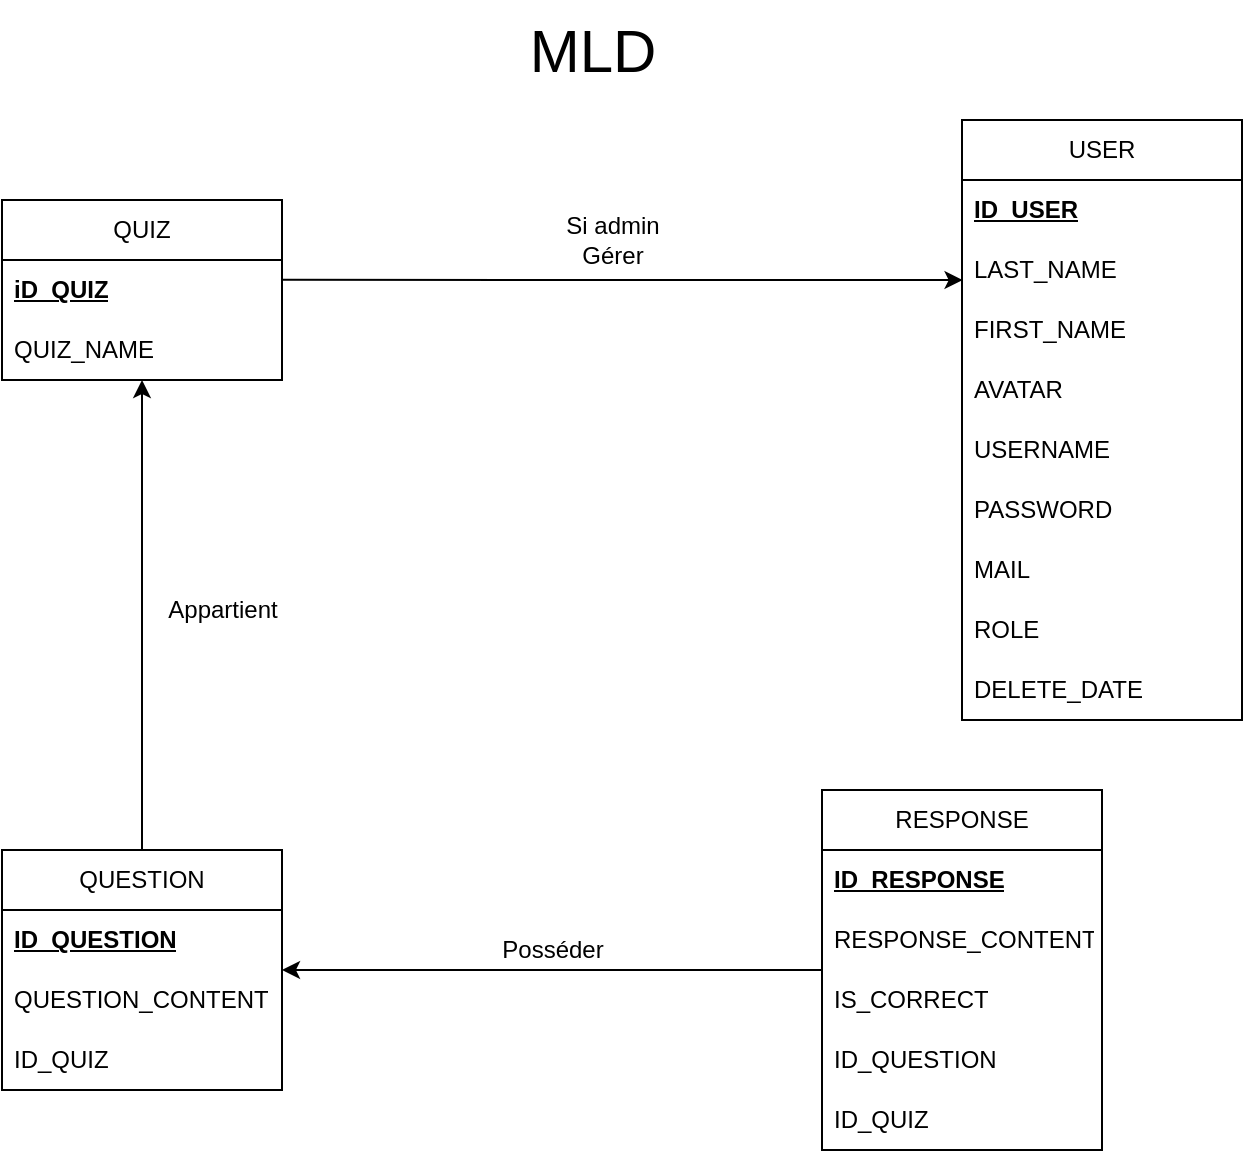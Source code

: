 <mxfile version="24.4.0" type="device">
  <diagram name="Page-1" id="rkB2G6YscwgoW37aMbXX">
    <mxGraphModel dx="1793" dy="991" grid="1" gridSize="10" guides="1" tooltips="1" connect="1" arrows="1" fold="1" page="1" pageScale="1" pageWidth="827" pageHeight="1169" math="0" shadow="0">
      <root>
        <mxCell id="0" />
        <mxCell id="1" parent="0" />
        <mxCell id="CYXNQUvCmf1nrYTXYdrS-1" value="USER" style="swimlane;fontStyle=0;childLayout=stackLayout;horizontal=1;startSize=30;horizontalStack=0;resizeParent=1;resizeParentMax=0;resizeLast=0;collapsible=1;marginBottom=0;whiteSpace=wrap;html=1;" vertex="1" parent="1">
          <mxGeometry x="540" y="120" width="140" height="300" as="geometry" />
        </mxCell>
        <mxCell id="CYXNQUvCmf1nrYTXYdrS-2" value="&lt;b&gt;&lt;u&gt;ID_USER&lt;/u&gt;&lt;/b&gt;" style="text;strokeColor=none;fillColor=none;align=left;verticalAlign=middle;spacingLeft=4;spacingRight=4;overflow=hidden;points=[[0,0.5],[1,0.5]];portConstraint=eastwest;rotatable=0;whiteSpace=wrap;html=1;" vertex="1" parent="CYXNQUvCmf1nrYTXYdrS-1">
          <mxGeometry y="30" width="140" height="30" as="geometry" />
        </mxCell>
        <mxCell id="CYXNQUvCmf1nrYTXYdrS-3" value="LAST_NAME" style="text;strokeColor=none;fillColor=none;align=left;verticalAlign=middle;spacingLeft=4;spacingRight=4;overflow=hidden;points=[[0,0.5],[1,0.5]];portConstraint=eastwest;rotatable=0;whiteSpace=wrap;html=1;" vertex="1" parent="CYXNQUvCmf1nrYTXYdrS-1">
          <mxGeometry y="60" width="140" height="30" as="geometry" />
        </mxCell>
        <mxCell id="CYXNQUvCmf1nrYTXYdrS-4" value="FIRST_NAME" style="text;strokeColor=none;fillColor=none;align=left;verticalAlign=middle;spacingLeft=4;spacingRight=4;overflow=hidden;points=[[0,0.5],[1,0.5]];portConstraint=eastwest;rotatable=0;whiteSpace=wrap;html=1;" vertex="1" parent="CYXNQUvCmf1nrYTXYdrS-1">
          <mxGeometry y="90" width="140" height="30" as="geometry" />
        </mxCell>
        <mxCell id="CYXNQUvCmf1nrYTXYdrS-5" value="AVATAR" style="text;strokeColor=none;fillColor=none;align=left;verticalAlign=middle;spacingLeft=4;spacingRight=4;overflow=hidden;points=[[0,0.5],[1,0.5]];portConstraint=eastwest;rotatable=0;whiteSpace=wrap;html=1;" vertex="1" parent="CYXNQUvCmf1nrYTXYdrS-1">
          <mxGeometry y="120" width="140" height="30" as="geometry" />
        </mxCell>
        <mxCell id="CYXNQUvCmf1nrYTXYdrS-6" value="USERNAME" style="text;strokeColor=none;fillColor=none;align=left;verticalAlign=middle;spacingLeft=4;spacingRight=4;overflow=hidden;points=[[0,0.5],[1,0.5]];portConstraint=eastwest;rotatable=0;whiteSpace=wrap;html=1;" vertex="1" parent="CYXNQUvCmf1nrYTXYdrS-1">
          <mxGeometry y="150" width="140" height="30" as="geometry" />
        </mxCell>
        <mxCell id="CYXNQUvCmf1nrYTXYdrS-7" value="PASSWORD" style="text;strokeColor=none;fillColor=none;align=left;verticalAlign=middle;spacingLeft=4;spacingRight=4;overflow=hidden;points=[[0,0.5],[1,0.5]];portConstraint=eastwest;rotatable=0;whiteSpace=wrap;html=1;" vertex="1" parent="CYXNQUvCmf1nrYTXYdrS-1">
          <mxGeometry y="180" width="140" height="30" as="geometry" />
        </mxCell>
        <mxCell id="CYXNQUvCmf1nrYTXYdrS-8" value="MAIL" style="text;strokeColor=none;fillColor=none;align=left;verticalAlign=middle;spacingLeft=4;spacingRight=4;overflow=hidden;points=[[0,0.5],[1,0.5]];portConstraint=eastwest;rotatable=0;whiteSpace=wrap;html=1;" vertex="1" parent="CYXNQUvCmf1nrYTXYdrS-1">
          <mxGeometry y="210" width="140" height="30" as="geometry" />
        </mxCell>
        <mxCell id="CYXNQUvCmf1nrYTXYdrS-9" value="ROLE" style="text;strokeColor=none;fillColor=none;align=left;verticalAlign=middle;spacingLeft=4;spacingRight=4;overflow=hidden;points=[[0,0.5],[1,0.5]];portConstraint=eastwest;rotatable=0;whiteSpace=wrap;html=1;" vertex="1" parent="CYXNQUvCmf1nrYTXYdrS-1">
          <mxGeometry y="240" width="140" height="30" as="geometry" />
        </mxCell>
        <mxCell id="CYXNQUvCmf1nrYTXYdrS-10" value="DELETE_DATE" style="text;strokeColor=none;fillColor=none;align=left;verticalAlign=middle;spacingLeft=4;spacingRight=4;overflow=hidden;points=[[0,0.5],[1,0.5]];portConstraint=eastwest;rotatable=0;whiteSpace=wrap;html=1;" vertex="1" parent="CYXNQUvCmf1nrYTXYdrS-1">
          <mxGeometry y="270" width="140" height="30" as="geometry" />
        </mxCell>
        <mxCell id="CYXNQUvCmf1nrYTXYdrS-11" value="QUIZ" style="swimlane;fontStyle=0;childLayout=stackLayout;horizontal=1;startSize=30;horizontalStack=0;resizeParent=1;resizeParentMax=0;resizeLast=0;collapsible=1;marginBottom=0;whiteSpace=wrap;html=1;" vertex="1" parent="1">
          <mxGeometry x="60" y="160" width="140" height="90" as="geometry" />
        </mxCell>
        <mxCell id="CYXNQUvCmf1nrYTXYdrS-12" value="&lt;b&gt;&lt;u&gt;iD_QUIZ&lt;/u&gt;&lt;/b&gt;" style="text;strokeColor=none;fillColor=none;align=left;verticalAlign=middle;spacingLeft=4;spacingRight=4;overflow=hidden;points=[[0,0.5],[1,0.5]];portConstraint=eastwest;rotatable=0;whiteSpace=wrap;html=1;" vertex="1" parent="CYXNQUvCmf1nrYTXYdrS-11">
          <mxGeometry y="30" width="140" height="30" as="geometry" />
        </mxCell>
        <mxCell id="CYXNQUvCmf1nrYTXYdrS-13" value="QUIZ_NAME" style="text;strokeColor=none;fillColor=none;align=left;verticalAlign=middle;spacingLeft=4;spacingRight=4;overflow=hidden;points=[[0,0.5],[1,0.5]];portConstraint=eastwest;rotatable=0;whiteSpace=wrap;html=1;" vertex="1" parent="CYXNQUvCmf1nrYTXYdrS-11">
          <mxGeometry y="60" width="140" height="30" as="geometry" />
        </mxCell>
        <mxCell id="CYXNQUvCmf1nrYTXYdrS-14" value="QUESTION" style="swimlane;fontStyle=0;childLayout=stackLayout;horizontal=1;startSize=30;horizontalStack=0;resizeParent=1;resizeParentMax=0;resizeLast=0;collapsible=1;marginBottom=0;whiteSpace=wrap;html=1;" vertex="1" parent="1">
          <mxGeometry x="60" y="485" width="140" height="120" as="geometry" />
        </mxCell>
        <mxCell id="CYXNQUvCmf1nrYTXYdrS-15" value="&lt;b&gt;&lt;u&gt;ID_QUESTION&lt;/u&gt;&lt;/b&gt;" style="text;strokeColor=none;fillColor=none;align=left;verticalAlign=middle;spacingLeft=4;spacingRight=4;overflow=hidden;points=[[0,0.5],[1,0.5]];portConstraint=eastwest;rotatable=0;whiteSpace=wrap;html=1;" vertex="1" parent="CYXNQUvCmf1nrYTXYdrS-14">
          <mxGeometry y="30" width="140" height="30" as="geometry" />
        </mxCell>
        <mxCell id="CYXNQUvCmf1nrYTXYdrS-16" value="QUESTION_CONTENT" style="text;strokeColor=none;fillColor=none;align=left;verticalAlign=middle;spacingLeft=4;spacingRight=4;overflow=hidden;points=[[0,0.5],[1,0.5]];portConstraint=eastwest;rotatable=0;whiteSpace=wrap;html=1;" vertex="1" parent="CYXNQUvCmf1nrYTXYdrS-14">
          <mxGeometry y="60" width="140" height="30" as="geometry" />
        </mxCell>
        <mxCell id="CYXNQUvCmf1nrYTXYdrS-44" value="ID_QUIZ" style="text;strokeColor=none;fillColor=none;align=left;verticalAlign=middle;spacingLeft=4;spacingRight=4;overflow=hidden;points=[[0,0.5],[1,0.5]];portConstraint=eastwest;rotatable=0;whiteSpace=wrap;html=1;" vertex="1" parent="CYXNQUvCmf1nrYTXYdrS-14">
          <mxGeometry y="90" width="140" height="30" as="geometry" />
        </mxCell>
        <mxCell id="CYXNQUvCmf1nrYTXYdrS-22" value="&lt;font style=&quot;font-size: 30px;&quot;&gt;MLD&lt;/font&gt;" style="text;html=1;align=center;verticalAlign=middle;resizable=0;points=[];autosize=1;strokeColor=none;fillColor=none;" vertex="1" parent="1">
          <mxGeometry x="310" y="60" width="90" height="50" as="geometry" />
        </mxCell>
        <mxCell id="CYXNQUvCmf1nrYTXYdrS-24" value="RESPONSE" style="swimlane;fontStyle=0;childLayout=stackLayout;horizontal=1;startSize=30;horizontalStack=0;resizeParent=1;resizeParentMax=0;resizeLast=0;collapsible=1;marginBottom=0;whiteSpace=wrap;html=1;" vertex="1" parent="1">
          <mxGeometry x="470" y="455" width="140" height="180" as="geometry" />
        </mxCell>
        <mxCell id="CYXNQUvCmf1nrYTXYdrS-25" value="&lt;b&gt;&lt;u&gt;ID_RESPONSE&lt;/u&gt;&lt;/b&gt;" style="text;strokeColor=none;fillColor=none;align=left;verticalAlign=middle;spacingLeft=4;spacingRight=4;overflow=hidden;points=[[0,0.5],[1,0.5]];portConstraint=eastwest;rotatable=0;whiteSpace=wrap;html=1;" vertex="1" parent="CYXNQUvCmf1nrYTXYdrS-24">
          <mxGeometry y="30" width="140" height="30" as="geometry" />
        </mxCell>
        <mxCell id="CYXNQUvCmf1nrYTXYdrS-26" value="RESPONSE_CONTENT" style="text;strokeColor=none;fillColor=none;align=left;verticalAlign=middle;spacingLeft=4;spacingRight=4;overflow=hidden;points=[[0,0.5],[1,0.5]];portConstraint=eastwest;rotatable=0;whiteSpace=wrap;html=1;" vertex="1" parent="CYXNQUvCmf1nrYTXYdrS-24">
          <mxGeometry y="60" width="140" height="30" as="geometry" />
        </mxCell>
        <mxCell id="CYXNQUvCmf1nrYTXYdrS-27" value="IS_CORRECT" style="text;strokeColor=none;fillColor=none;align=left;verticalAlign=middle;spacingLeft=4;spacingRight=4;overflow=hidden;points=[[0,0.5],[1,0.5]];portConstraint=eastwest;rotatable=0;whiteSpace=wrap;html=1;" vertex="1" parent="CYXNQUvCmf1nrYTXYdrS-24">
          <mxGeometry y="90" width="140" height="30" as="geometry" />
        </mxCell>
        <mxCell id="CYXNQUvCmf1nrYTXYdrS-40" value="ID_QUESTION" style="text;strokeColor=none;fillColor=none;align=left;verticalAlign=middle;spacingLeft=4;spacingRight=4;overflow=hidden;points=[[0,0.5],[1,0.5]];portConstraint=eastwest;rotatable=0;whiteSpace=wrap;html=1;" vertex="1" parent="CYXNQUvCmf1nrYTXYdrS-24">
          <mxGeometry y="120" width="140" height="30" as="geometry" />
        </mxCell>
        <mxCell id="CYXNQUvCmf1nrYTXYdrS-41" value="ID_QUIZ" style="text;strokeColor=none;fillColor=none;align=left;verticalAlign=middle;spacingLeft=4;spacingRight=4;overflow=hidden;points=[[0,0.5],[1,0.5]];portConstraint=eastwest;rotatable=0;whiteSpace=wrap;html=1;" vertex="1" parent="CYXNQUvCmf1nrYTXYdrS-24">
          <mxGeometry y="150" width="140" height="30" as="geometry" />
        </mxCell>
        <mxCell id="CYXNQUvCmf1nrYTXYdrS-42" value="Appartient" style="text;html=1;align=center;verticalAlign=middle;resizable=0;points=[];autosize=1;strokeColor=none;fillColor=none;" vertex="1" parent="1">
          <mxGeometry x="130" y="350" width="80" height="30" as="geometry" />
        </mxCell>
        <mxCell id="CYXNQUvCmf1nrYTXYdrS-43" value="" style="endArrow=classic;html=1;rounded=0;" edge="1" parent="1" source="CYXNQUvCmf1nrYTXYdrS-14" target="CYXNQUvCmf1nrYTXYdrS-11">
          <mxGeometry width="50" height="50" relative="1" as="geometry">
            <mxPoint x="140" y="430" as="sourcePoint" />
            <mxPoint x="100" y="340" as="targetPoint" />
          </mxGeometry>
        </mxCell>
        <mxCell id="CYXNQUvCmf1nrYTXYdrS-45" value="Posséder" style="text;html=1;align=center;verticalAlign=middle;resizable=0;points=[];autosize=1;strokeColor=none;fillColor=none;" vertex="1" parent="1">
          <mxGeometry x="300" y="520" width="70" height="30" as="geometry" />
        </mxCell>
        <mxCell id="CYXNQUvCmf1nrYTXYdrS-46" value="" style="endArrow=classic;html=1;rounded=0;" edge="1" parent="1" source="CYXNQUvCmf1nrYTXYdrS-24" target="CYXNQUvCmf1nrYTXYdrS-14">
          <mxGeometry width="50" height="50" relative="1" as="geometry">
            <mxPoint x="370" y="700" as="sourcePoint" />
            <mxPoint x="390" y="280" as="targetPoint" />
          </mxGeometry>
        </mxCell>
        <mxCell id="CYXNQUvCmf1nrYTXYdrS-47" value="&lt;div&gt;Si admin&lt;/div&gt;Gérer" style="text;html=1;align=center;verticalAlign=middle;resizable=0;points=[];autosize=1;strokeColor=none;fillColor=none;" vertex="1" parent="1">
          <mxGeometry x="330" y="160" width="70" height="40" as="geometry" />
        </mxCell>
        <mxCell id="CYXNQUvCmf1nrYTXYdrS-48" value="" style="endArrow=classic;html=1;rounded=0;entryX=0.002;entryY=0.668;entryDx=0;entryDy=0;entryPerimeter=0;exitX=0.998;exitY=0.331;exitDx=0;exitDy=0;exitPerimeter=0;" edge="1" parent="1" source="CYXNQUvCmf1nrYTXYdrS-12" target="CYXNQUvCmf1nrYTXYdrS-3">
          <mxGeometry width="50" height="50" relative="1" as="geometry">
            <mxPoint x="360" y="395" as="sourcePoint" />
            <mxPoint x="360" y="160" as="targetPoint" />
          </mxGeometry>
        </mxCell>
      </root>
    </mxGraphModel>
  </diagram>
</mxfile>
